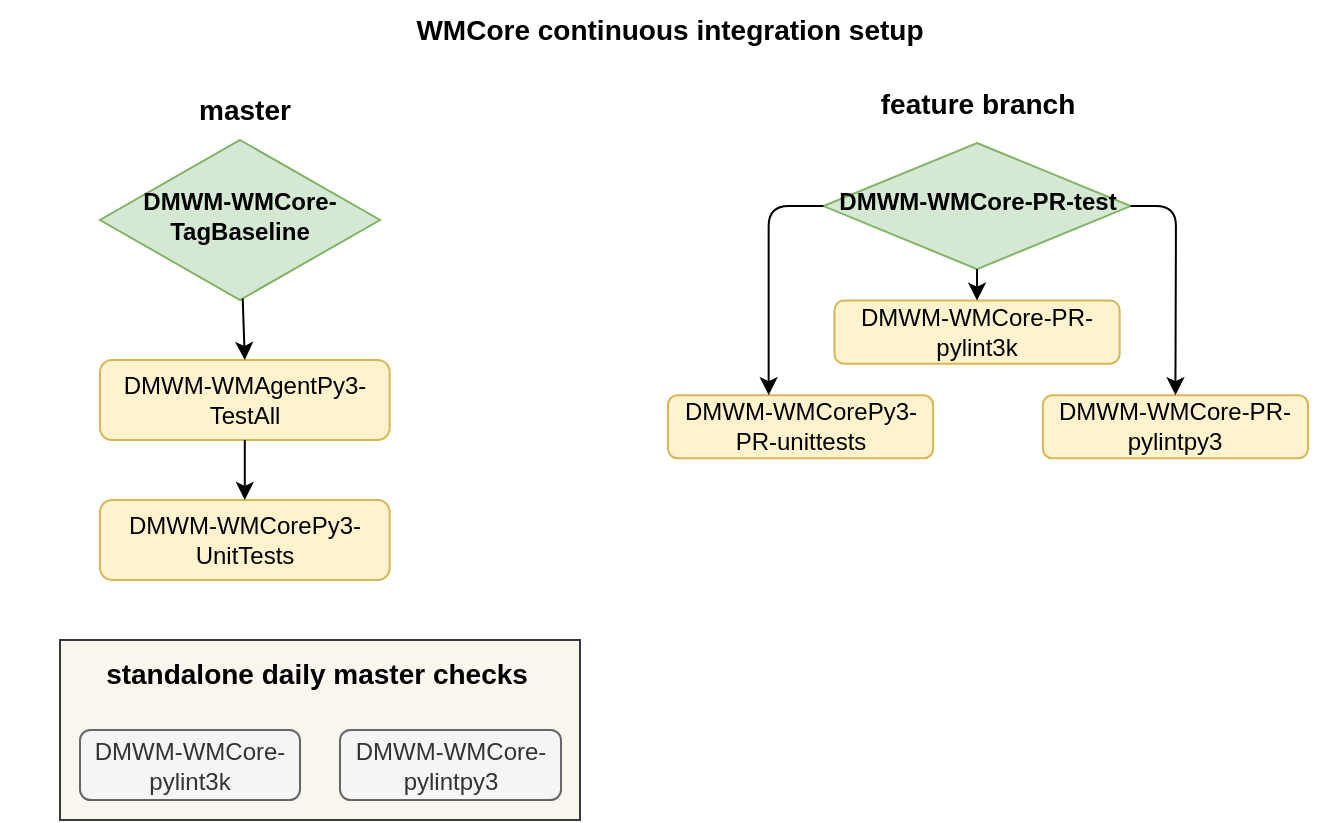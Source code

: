 <mxfile version="16.4.0" type="device"><diagram id="C5RBs43oDa-KdzZeNtuy" name="Page-1"><mxGraphModel dx="946" dy="619" grid="1" gridSize="10" guides="1" tooltips="1" connect="1" arrows="1" fold="1" page="1" pageScale="1" pageWidth="827" pageHeight="1169" math="0" shadow="0"><root><mxCell id="WIyWlLk6GJQsqaUBKTNV-0"/><mxCell id="WIyWlLk6GJQsqaUBKTNV-1" parent="WIyWlLk6GJQsqaUBKTNV-0"/><mxCell id="u2DzIWNb5gX1vaLRhiPl-13" value="" style="group;" parent="WIyWlLk6GJQsqaUBKTNV-1" vertex="1" connectable="0"><mxGeometry x="120" y="50" width="230" height="250" as="geometry"/></mxCell><mxCell id="nkEAD5MaMz0twhFu8u8h-2" value="" style="group" vertex="1" connectable="0" parent="u2DzIWNb5gX1vaLRhiPl-13"><mxGeometry x="20" width="144.83" height="250" as="geometry"/></mxCell><mxCell id="WIyWlLk6GJQsqaUBKTNV-6" value="&lt;b&gt;DMWM-WMCore-TagBaseline&lt;/b&gt;" style="rhombus;whiteSpace=wrap;html=1;shadow=0;fontFamily=Helvetica;fontSize=12;align=center;strokeWidth=1;spacing=6;spacingTop=-4;fillColor=#d5e8d4;strokeColor=#82b366;" parent="nkEAD5MaMz0twhFu8u8h-2" vertex="1"><mxGeometry y="30" width="140" height="80" as="geometry"/></mxCell><mxCell id="u2DzIWNb5gX1vaLRhiPl-3" value="DMWM-WMAgentPy3-TestAll" style="rounded=1;whiteSpace=wrap;html=1;fontSize=12;glass=0;strokeWidth=1;shadow=0;fillColor=#fff2cc;strokeColor=#d6b656;" parent="nkEAD5MaMz0twhFu8u8h-2" vertex="1"><mxGeometry y="140" width="144.83" height="40" as="geometry"/></mxCell><mxCell id="u2DzIWNb5gX1vaLRhiPl-5" value="DMWM-WMCorePy3-UnitTests" style="rounded=1;whiteSpace=wrap;html=1;fontSize=12;glass=0;strokeWidth=1;shadow=0;fillColor=#fff2cc;strokeColor=#d6b656;" parent="nkEAD5MaMz0twhFu8u8h-2" vertex="1"><mxGeometry y="210" width="144.83" height="40" as="geometry"/></mxCell><mxCell id="u2DzIWNb5gX1vaLRhiPl-6" value="&lt;b style=&quot;font-size: 14px&quot;&gt;master&lt;/b&gt;" style="text;html=1;strokeColor=none;fillColor=none;align=center;verticalAlign=middle;whiteSpace=wrap;rounded=0;" parent="nkEAD5MaMz0twhFu8u8h-2" vertex="1"><mxGeometry x="18.743" width="107.333" height="30" as="geometry"/></mxCell><mxCell id="u2DzIWNb5gX1vaLRhiPl-8" value="" style="edgeStyle=orthogonalEdgeStyle;rounded=0;orthogonalLoop=1;jettySize=auto;html=1;" parent="nkEAD5MaMz0twhFu8u8h-2" source="u2DzIWNb5gX1vaLRhiPl-3" target="u2DzIWNb5gX1vaLRhiPl-5" edge="1"><mxGeometry relative="1" as="geometry"/></mxCell><mxCell id="u2DzIWNb5gX1vaLRhiPl-12" value="" style="endArrow=classic;html=1;entryX=0.5;entryY=0;entryDx=0;entryDy=0;" parent="nkEAD5MaMz0twhFu8u8h-2" source="WIyWlLk6GJQsqaUBKTNV-6" target="u2DzIWNb5gX1vaLRhiPl-3" edge="1"><mxGeometry width="50" height="50" relative="1" as="geometry"><mxPoint x="95" y="110" as="sourcePoint"/><mxPoint x="294.333" y="270" as="targetPoint"/><Array as="points"/></mxGeometry></mxCell><mxCell id="u2DzIWNb5gX1vaLRhiPl-15" value="" style="group;fillColor=#f9f7ed;strokeColor=#36393d;" parent="WIyWlLk6GJQsqaUBKTNV-1" vertex="1" connectable="0"><mxGeometry x="120" y="330" width="260" height="90" as="geometry"/></mxCell><mxCell id="WIyWlLk6GJQsqaUBKTNV-11" value="DMWM-WMCore-pylint3k" style="rounded=1;whiteSpace=wrap;html=1;fontSize=12;glass=0;strokeWidth=1;shadow=0;fillColor=#f5f5f5;strokeColor=#666666;fontColor=#333333;" parent="u2DzIWNb5gX1vaLRhiPl-15" vertex="1"><mxGeometry x="10" y="45" width="110" height="35" as="geometry"/></mxCell><mxCell id="u2DzIWNb5gX1vaLRhiPl-0" value="DMWM-WMCore-pylintpy3" style="rounded=1;whiteSpace=wrap;html=1;fontSize=12;glass=0;strokeWidth=1;shadow=0;fillColor=#f5f5f5;strokeColor=#666666;fontColor=#333333;" parent="u2DzIWNb5gX1vaLRhiPl-15" vertex="1"><mxGeometry x="140" y="45" width="110.52" height="35" as="geometry"/></mxCell><mxCell id="u2DzIWNb5gX1vaLRhiPl-14" value="&lt;b style=&quot;font-size: 14px&quot;&gt;standalone daily master checks&lt;/b&gt;" style="text;html=1;strokeColor=none;fillColor=none;align=center;verticalAlign=middle;whiteSpace=wrap;rounded=0;" parent="u2DzIWNb5gX1vaLRhiPl-15" vertex="1"><mxGeometry width="257.292" height="33.75" as="geometry"/></mxCell><mxCell id="u2DzIWNb5gX1vaLRhiPl-34" value="" style="group" parent="WIyWlLk6GJQsqaUBKTNV-1" vertex="1" connectable="0"><mxGeometry x="414" y="50" width="340" height="260" as="geometry"/></mxCell><mxCell id="u2DzIWNb5gX1vaLRhiPl-33" value="" style="group" parent="u2DzIWNb5gX1vaLRhiPl-34" vertex="1" connectable="0"><mxGeometry y="31.515" width="340" height="228.485" as="geometry"/></mxCell><mxCell id="u2DzIWNb5gX1vaLRhiPl-16" value="" style="group" parent="u2DzIWNb5gX1vaLRhiPl-33" vertex="1" connectable="0"><mxGeometry y="-23.636" width="340" height="196.97" as="geometry"/></mxCell><mxCell id="u2DzIWNb5gX1vaLRhiPl-17" value="&lt;strong&gt;DMWM-WMCore-PR-test&lt;/strong&gt;" style="rhombus;whiteSpace=wrap;html=1;shadow=0;fontFamily=Helvetica;fontSize=12;align=center;strokeWidth=1;spacing=6;spacingTop=-4;fillColor=#d5e8d4;strokeColor=#82b366;" parent="u2DzIWNb5gX1vaLRhiPl-16" vertex="1"><mxGeometry x="87.742" y="23.636" width="153.548" height="63.03" as="geometry"/></mxCell><mxCell id="u2DzIWNb5gX1vaLRhiPl-27" value="DMWM-WMCore-PR-pylint3k" style="rounded=1;whiteSpace=wrap;html=1;fontSize=12;glass=0;strokeWidth=1;shadow=0;fillColor=#fff2cc;strokeColor=#d6b656;" parent="u2DzIWNb5gX1vaLRhiPl-16" vertex="1"><mxGeometry x="93.226" y="102.424" width="142.581" height="31.515" as="geometry"/></mxCell><mxCell id="u2DzIWNb5gX1vaLRhiPl-29" value="DMWM-WMCore-PR-pylintpy3" style="rounded=1;whiteSpace=wrap;html=1;fontSize=12;glass=0;strokeWidth=1;shadow=0;fillColor=#fff2cc;strokeColor=#d6b656;" parent="u2DzIWNb5gX1vaLRhiPl-16" vertex="1"><mxGeometry x="197.42" y="149.7" width="132.58" height="31.52" as="geometry"/></mxCell><mxCell id="u2DzIWNb5gX1vaLRhiPl-30" value="" style="endArrow=classic;html=1;exitX=0.5;exitY=1;exitDx=0;exitDy=0;entryX=0.5;entryY=0;entryDx=0;entryDy=0;" parent="u2DzIWNb5gX1vaLRhiPl-16" source="u2DzIWNb5gX1vaLRhiPl-17" target="u2DzIWNb5gX1vaLRhiPl-27" edge="1"><mxGeometry width="50" height="50" relative="1" as="geometry"><mxPoint x="-87.742" y="102.424" as="sourcePoint"/><mxPoint x="-32.903" y="63.03" as="targetPoint"/></mxGeometry></mxCell><mxCell id="u2DzIWNb5gX1vaLRhiPl-32" value="" style="endArrow=classic;html=1;entryX=0.5;entryY=0;entryDx=0;entryDy=0;" parent="u2DzIWNb5gX1vaLRhiPl-16" source="u2DzIWNb5gX1vaLRhiPl-17" target="u2DzIWNb5gX1vaLRhiPl-29" edge="1"><mxGeometry width="50" height="50" relative="1" as="geometry"><mxPoint x="-87.742" y="102.424" as="sourcePoint"/><mxPoint x="-32.903" y="63.03" as="targetPoint"/><Array as="points"><mxPoint x="264" y="55.121"/></Array></mxGeometry></mxCell><mxCell id="u2DzIWNb5gX1vaLRhiPl-19" value="DMWM-WMCorePy3-PR-unittests" style="rounded=1;whiteSpace=wrap;html=1;fontSize=12;glass=0;strokeWidth=1;shadow=0;fillColor=#fff2cc;strokeColor=#d6b656;" parent="u2DzIWNb5gX1vaLRhiPl-16" vertex="1"><mxGeometry x="10" y="149.7" width="132.58" height="31.52" as="geometry"/></mxCell><mxCell id="u2DzIWNb5gX1vaLRhiPl-26" value="" style="endArrow=classic;html=1;exitX=0;exitY=0.5;exitDx=0;exitDy=0;" parent="u2DzIWNb5gX1vaLRhiPl-16" source="u2DzIWNb5gX1vaLRhiPl-17" edge="1"><mxGeometry width="50" height="50" relative="1" as="geometry"><mxPoint x="394.839" y="252.121" as="sourcePoint"/><mxPoint x="60.323" y="149.697" as="targetPoint"/><Array as="points"><mxPoint x="60.323" y="55.152"/></Array></mxGeometry></mxCell><mxCell id="u2DzIWNb5gX1vaLRhiPl-22" value="&lt;b style=&quot;font-size: 14px&quot;&gt;feature branch&lt;/b&gt;" style="text;html=1;strokeColor=none;fillColor=none;align=center;verticalAlign=middle;whiteSpace=wrap;rounded=0;" parent="u2DzIWNb5gX1vaLRhiPl-34" vertex="1"><mxGeometry x="87.742" width="153.548" height="23.636" as="geometry"/></mxCell><mxCell id="u2DzIWNb5gX1vaLRhiPl-35" value="&lt;b&gt;&lt;font style=&quot;font-size: 14px&quot;&gt;WMCore continuous integration setup&lt;/font&gt;&lt;/b&gt;" style="text;html=1;strokeColor=none;fillColor=none;align=center;verticalAlign=middle;whiteSpace=wrap;rounded=0;" parent="WIyWlLk6GJQsqaUBKTNV-1" vertex="1"><mxGeometry x="90" y="10" width="670" height="30" as="geometry"/></mxCell></root></mxGraphModel></diagram></mxfile>